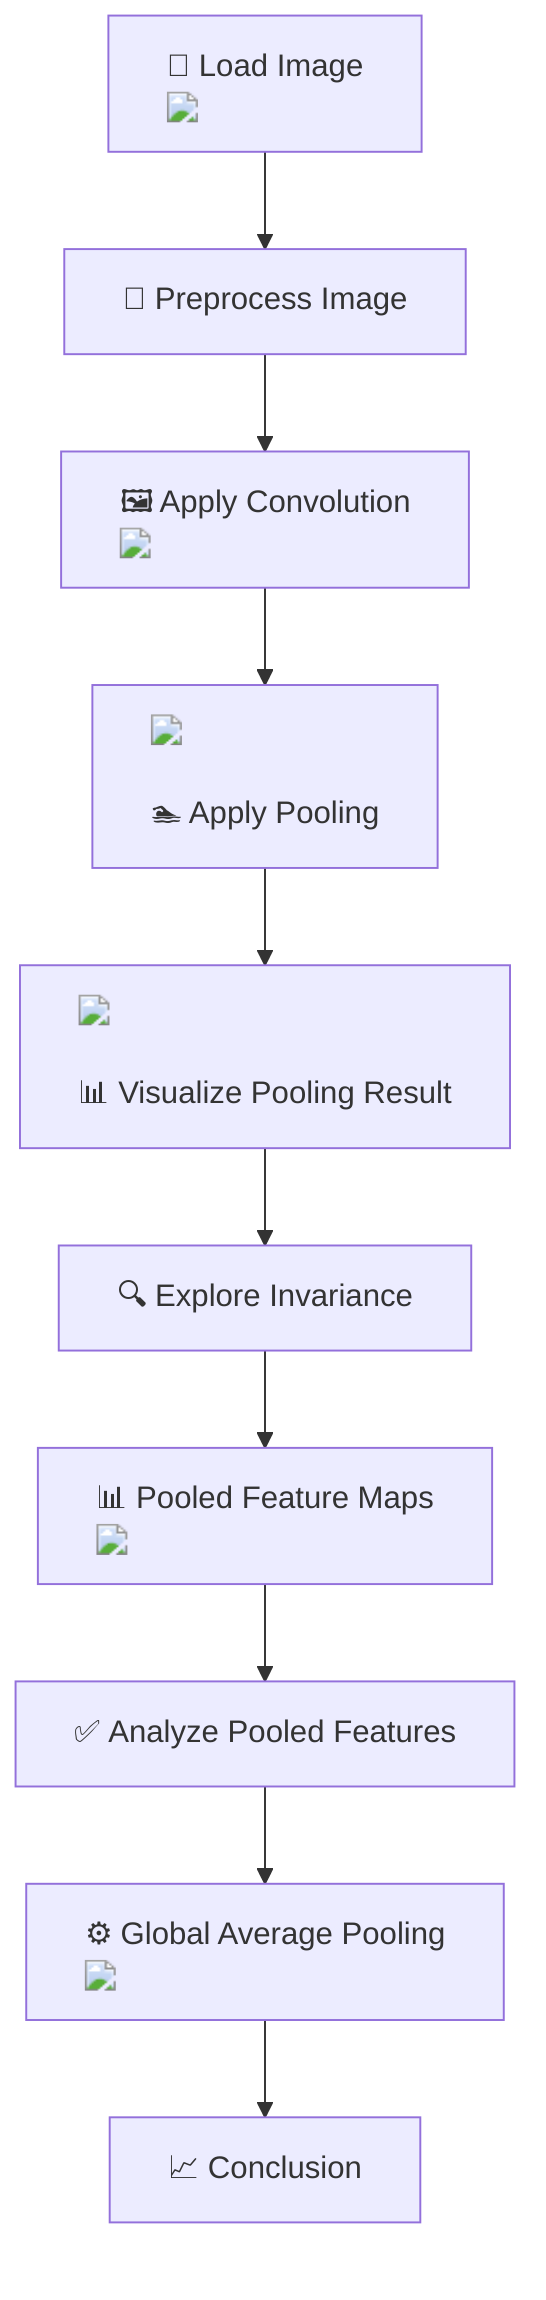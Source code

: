 graph TD
    A["📂 Load Image <img src='icons/file.svg' />"] --> B["🔄 Preprocess Image"]
    B --> C["🖼️ Apply Convolution <img src='icons/brain.svg' />"]
    C --> D["<img src='dummy_plots/lineplot_template.svg' /> <br/> 🏊 Apply Pooling"]
    D --> E["<img src='dummy_plots/scatter_plot_template.svg' /> <br/> 📊 Visualize Pooling Result"]
    E --> F["🔍 Explore Invariance"]
    F --> G["📊 Pooled Feature Maps <img src='dummy_plots/barplot_template.svg' />"]
    G --> H["✅ Analyze Pooled Features"]
    H --> I["⚙️ Global Average Pooling <img src='icons/brain.svg' />"]
    I --> J["📈 Conclusion"]